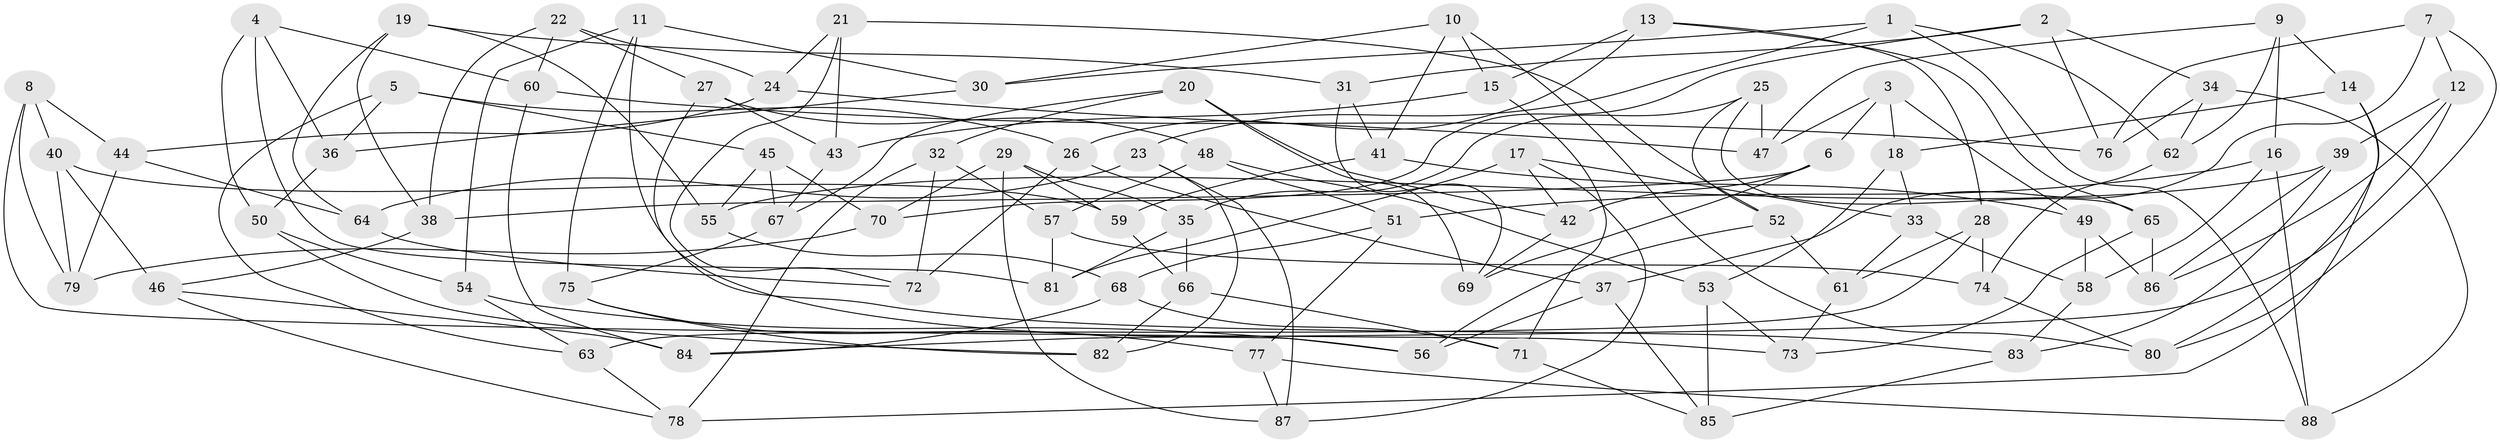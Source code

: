 // Generated by graph-tools (version 1.1) at 2025/11/02/27/25 16:11:45]
// undirected, 88 vertices, 176 edges
graph export_dot {
graph [start="1"]
  node [color=gray90,style=filled];
  1;
  2;
  3;
  4;
  5;
  6;
  7;
  8;
  9;
  10;
  11;
  12;
  13;
  14;
  15;
  16;
  17;
  18;
  19;
  20;
  21;
  22;
  23;
  24;
  25;
  26;
  27;
  28;
  29;
  30;
  31;
  32;
  33;
  34;
  35;
  36;
  37;
  38;
  39;
  40;
  41;
  42;
  43;
  44;
  45;
  46;
  47;
  48;
  49;
  50;
  51;
  52;
  53;
  54;
  55;
  56;
  57;
  58;
  59;
  60;
  61;
  62;
  63;
  64;
  65;
  66;
  67;
  68;
  69;
  70;
  71;
  72;
  73;
  74;
  75;
  76;
  77;
  78;
  79;
  80;
  81;
  82;
  83;
  84;
  85;
  86;
  87;
  88;
  1 -- 88;
  1 -- 23;
  1 -- 62;
  1 -- 30;
  2 -- 34;
  2 -- 76;
  2 -- 70;
  2 -- 31;
  3 -- 6;
  3 -- 49;
  3 -- 47;
  3 -- 18;
  4 -- 50;
  4 -- 36;
  4 -- 81;
  4 -- 60;
  5 -- 45;
  5 -- 26;
  5 -- 36;
  5 -- 63;
  6 -- 38;
  6 -- 42;
  6 -- 69;
  7 -- 76;
  7 -- 37;
  7 -- 80;
  7 -- 12;
  8 -- 73;
  8 -- 40;
  8 -- 79;
  8 -- 44;
  9 -- 47;
  9 -- 16;
  9 -- 62;
  9 -- 14;
  10 -- 80;
  10 -- 41;
  10 -- 15;
  10 -- 30;
  11 -- 83;
  11 -- 54;
  11 -- 75;
  11 -- 30;
  12 -- 86;
  12 -- 39;
  12 -- 84;
  13 -- 15;
  13 -- 28;
  13 -- 26;
  13 -- 65;
  14 -- 18;
  14 -- 80;
  14 -- 78;
  15 -- 43;
  15 -- 71;
  16 -- 88;
  16 -- 51;
  16 -- 58;
  17 -- 87;
  17 -- 81;
  17 -- 33;
  17 -- 42;
  18 -- 33;
  18 -- 53;
  19 -- 64;
  19 -- 55;
  19 -- 38;
  19 -- 31;
  20 -- 69;
  20 -- 32;
  20 -- 42;
  20 -- 67;
  21 -- 43;
  21 -- 72;
  21 -- 24;
  21 -- 52;
  22 -- 27;
  22 -- 60;
  22 -- 38;
  22 -- 24;
  23 -- 64;
  23 -- 87;
  23 -- 82;
  24 -- 47;
  24 -- 44;
  25 -- 65;
  25 -- 47;
  25 -- 35;
  25 -- 52;
  26 -- 37;
  26 -- 72;
  27 -- 48;
  27 -- 56;
  27 -- 43;
  28 -- 74;
  28 -- 63;
  28 -- 61;
  29 -- 35;
  29 -- 59;
  29 -- 70;
  29 -- 87;
  30 -- 36;
  31 -- 69;
  31 -- 41;
  32 -- 57;
  32 -- 72;
  32 -- 78;
  33 -- 58;
  33 -- 61;
  34 -- 62;
  34 -- 88;
  34 -- 76;
  35 -- 81;
  35 -- 66;
  36 -- 50;
  37 -- 85;
  37 -- 56;
  38 -- 46;
  39 -- 55;
  39 -- 86;
  39 -- 83;
  40 -- 79;
  40 -- 46;
  40 -- 59;
  41 -- 59;
  41 -- 49;
  42 -- 69;
  43 -- 67;
  44 -- 64;
  44 -- 79;
  45 -- 70;
  45 -- 67;
  45 -- 55;
  46 -- 78;
  46 -- 84;
  48 -- 57;
  48 -- 53;
  48 -- 51;
  49 -- 86;
  49 -- 58;
  50 -- 82;
  50 -- 54;
  51 -- 68;
  51 -- 77;
  52 -- 56;
  52 -- 61;
  53 -- 73;
  53 -- 85;
  54 -- 63;
  54 -- 56;
  55 -- 68;
  57 -- 81;
  57 -- 74;
  58 -- 83;
  59 -- 66;
  60 -- 76;
  60 -- 84;
  61 -- 73;
  62 -- 74;
  63 -- 78;
  64 -- 72;
  65 -- 73;
  65 -- 86;
  66 -- 71;
  66 -- 82;
  67 -- 75;
  68 -- 84;
  68 -- 71;
  70 -- 79;
  71 -- 85;
  74 -- 80;
  75 -- 77;
  75 -- 82;
  77 -- 88;
  77 -- 87;
  83 -- 85;
}
